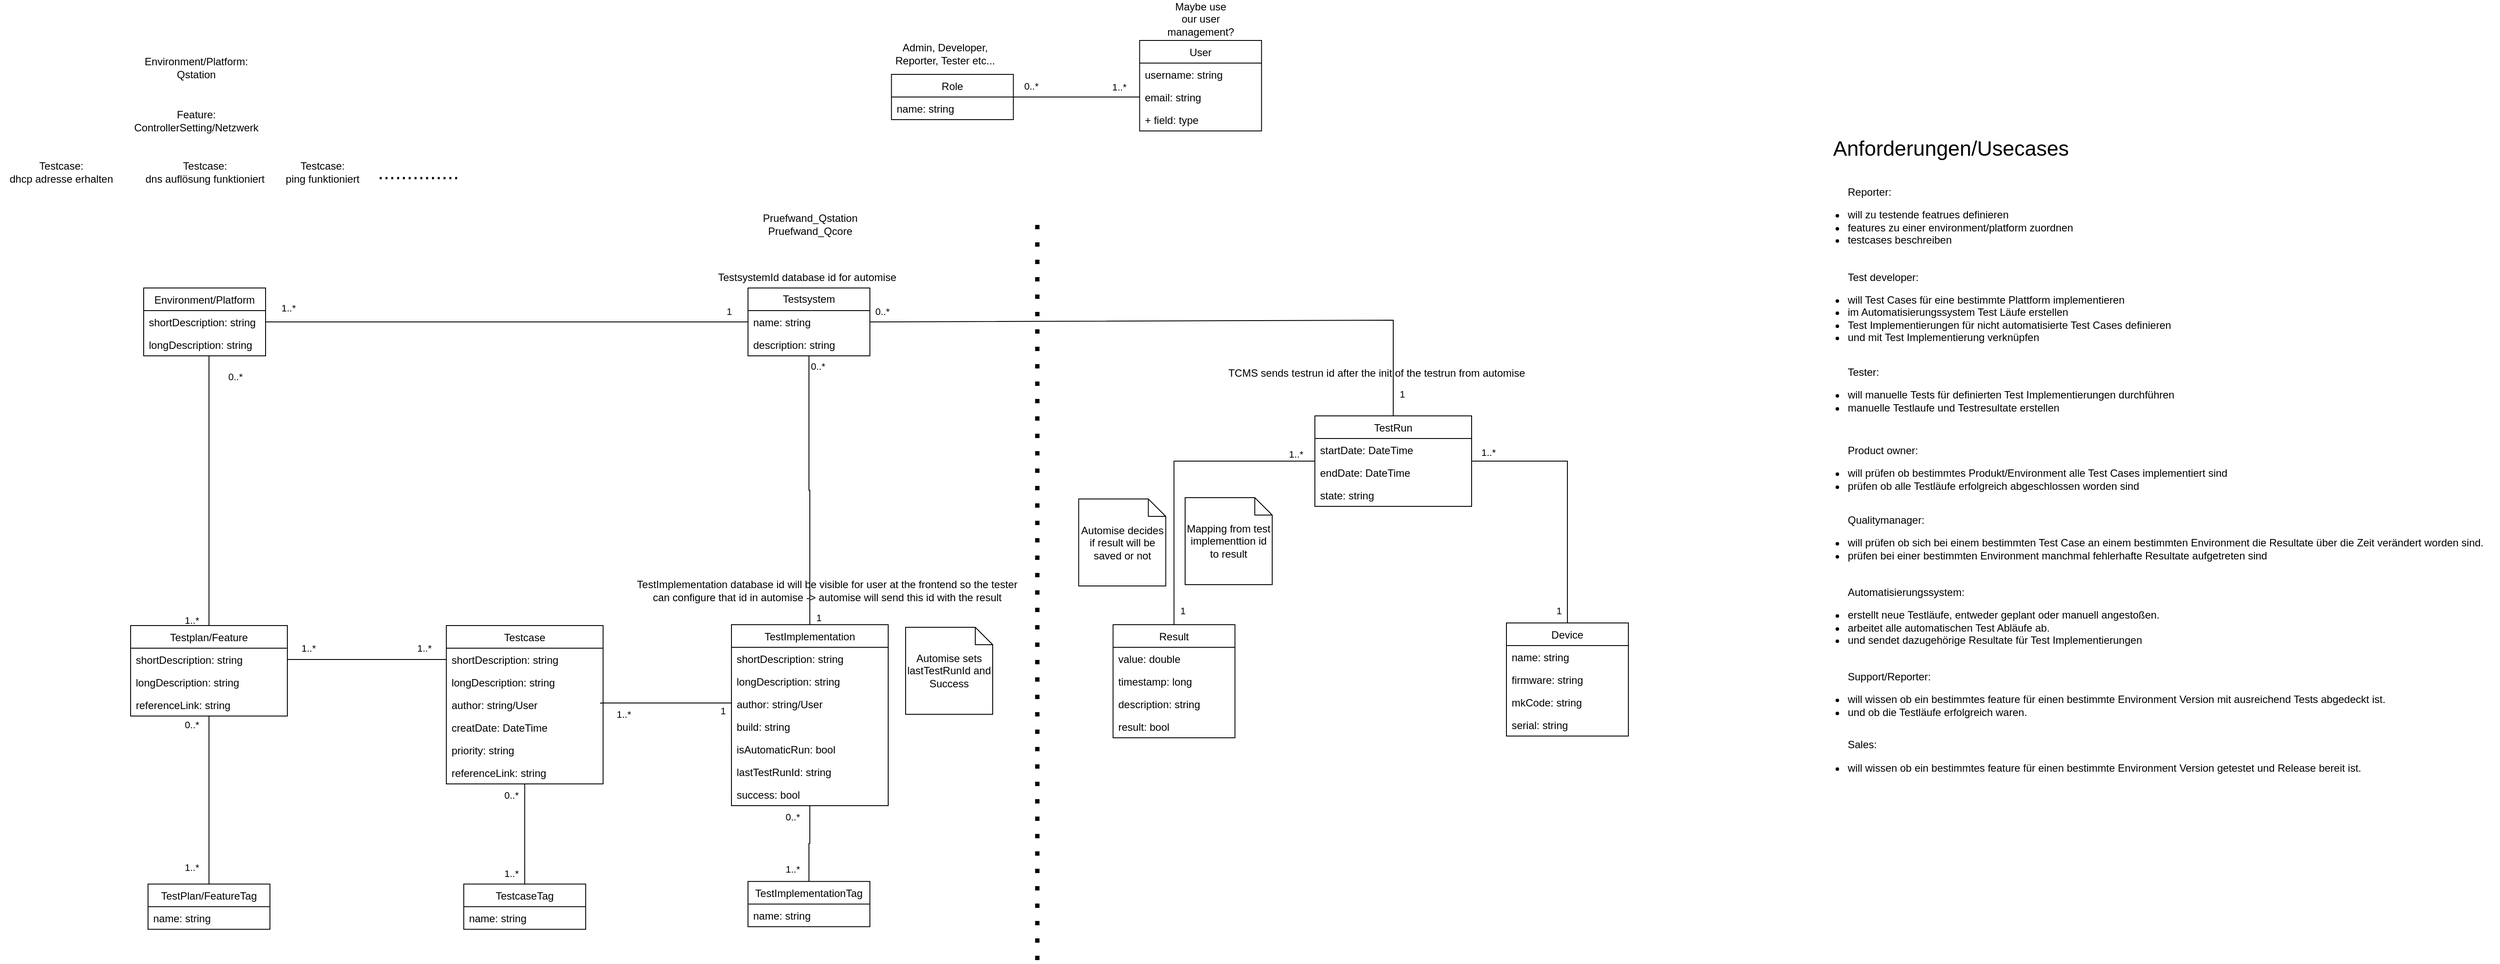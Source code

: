 <mxfile version="21.2.9" type="device">
  <diagram name="Page-1" id="80xlIoIL_Tgqml4ueEH9">
    <mxGraphModel dx="2993" dy="2357" grid="1" gridSize="10" guides="1" tooltips="1" connect="1" arrows="1" fold="1" page="1" pageScale="1" pageWidth="827" pageHeight="1169" math="0" shadow="0">
      <root>
        <mxCell id="0" />
        <mxCell id="1" parent="0" />
        <mxCell id="7zhEitKWnOMPBY1awrK7-49" style="edgeStyle=orthogonalEdgeStyle;rounded=0;orthogonalLoop=1;jettySize=auto;html=1;entryX=0.5;entryY=0;entryDx=0;entryDy=0;endArrow=none;endFill=0;" parent="1" source="hktTCCk2dDebHr9fmQuZ-1" target="hktTCCk2dDebHr9fmQuZ-5" edge="1">
          <mxGeometry relative="1" as="geometry">
            <Array as="points">
              <mxPoint x="70" y="240" />
            </Array>
          </mxGeometry>
        </mxCell>
        <mxCell id="7zhEitKWnOMPBY1awrK7-50" value="1..*" style="edgeLabel;html=1;align=center;verticalAlign=middle;resizable=0;points=[];" parent="7zhEitKWnOMPBY1awrK7-49" vertex="1" connectable="0">
          <mxGeometry x="0.731" y="-1" relative="1" as="geometry">
            <mxPoint x="-19" y="35" as="offset" />
          </mxGeometry>
        </mxCell>
        <mxCell id="7zhEitKWnOMPBY1awrK7-51" value="0..*" style="edgeLabel;html=1;align=center;verticalAlign=middle;resizable=0;points=[];" parent="7zhEitKWnOMPBY1awrK7-49" vertex="1" connectable="0">
          <mxGeometry x="-0.769" relative="1" as="geometry">
            <mxPoint x="30" y="-12" as="offset" />
          </mxGeometry>
        </mxCell>
        <mxCell id="Ep67FyL13l04OU5eBn9L-26" style="edgeStyle=orthogonalEdgeStyle;rounded=0;orthogonalLoop=1;jettySize=auto;html=1;entryX=0;entryY=0.5;entryDx=0;entryDy=0;endArrow=none;endFill=0;" parent="1" source="hktTCCk2dDebHr9fmQuZ-1" target="Pm2yHPC7wLH_92ZBqZMf-32" edge="1">
          <mxGeometry relative="1" as="geometry">
            <Array as="points" />
            <mxPoint x="230" y="76" as="sourcePoint" />
          </mxGeometry>
        </mxCell>
        <mxCell id="Ep67FyL13l04OU5eBn9L-43" value="1..*" style="edgeLabel;html=1;align=center;verticalAlign=middle;resizable=0;points=[];" parent="Ep67FyL13l04OU5eBn9L-26" vertex="1" connectable="0">
          <mxGeometry x="-0.966" y="-1" relative="1" as="geometry">
            <mxPoint x="16" y="-17" as="offset" />
          </mxGeometry>
        </mxCell>
        <mxCell id="Ep67FyL13l04OU5eBn9L-44" value="1" style="edgeLabel;html=1;align=center;verticalAlign=middle;resizable=0;points=[];" parent="Ep67FyL13l04OU5eBn9L-26" vertex="1" connectable="0">
          <mxGeometry x="0.959" y="1" relative="1" as="geometry">
            <mxPoint x="-11" y="-11" as="offset" />
          </mxGeometry>
        </mxCell>
        <mxCell id="hktTCCk2dDebHr9fmQuZ-1" value="Environment/Platform" style="swimlane;fontStyle=0;childLayout=stackLayout;horizontal=1;startSize=26;fillColor=none;horizontalStack=0;resizeParent=1;resizeParentMax=0;resizeLast=0;collapsible=1;marginBottom=0;" parent="1" vertex="1">
          <mxGeometry x="-5" y="43" width="140" height="78" as="geometry" />
        </mxCell>
        <mxCell id="hktTCCk2dDebHr9fmQuZ-3" value="shortDescription: string" style="text;strokeColor=none;fillColor=none;align=left;verticalAlign=top;spacingLeft=4;spacingRight=4;overflow=hidden;rotatable=0;points=[[0,0.5],[1,0.5]];portConstraint=eastwest;" parent="hktTCCk2dDebHr9fmQuZ-1" vertex="1">
          <mxGeometry y="26" width="140" height="26" as="geometry" />
        </mxCell>
        <mxCell id="hktTCCk2dDebHr9fmQuZ-51" value="longDescription: string" style="text;strokeColor=none;fillColor=none;align=left;verticalAlign=top;spacingLeft=4;spacingRight=4;overflow=hidden;rotatable=0;points=[[0,0.5],[1,0.5]];portConstraint=eastwest;" parent="hktTCCk2dDebHr9fmQuZ-1" vertex="1">
          <mxGeometry y="52" width="140" height="26" as="geometry" />
        </mxCell>
        <mxCell id="7zhEitKWnOMPBY1awrK7-36" style="edgeStyle=orthogonalEdgeStyle;rounded=0;orthogonalLoop=1;jettySize=auto;html=1;entryX=0.5;entryY=0;entryDx=0;entryDy=0;endArrow=none;endFill=0;" parent="1" source="hktTCCk2dDebHr9fmQuZ-5" target="7zhEitKWnOMPBY1awrK7-45" edge="1">
          <mxGeometry relative="1" as="geometry">
            <mxPoint x="350" y="803" as="targetPoint" />
            <Array as="points">
              <mxPoint x="70" y="720" />
              <mxPoint x="70" y="720" />
            </Array>
          </mxGeometry>
        </mxCell>
        <mxCell id="7zhEitKWnOMPBY1awrK7-39" value="0..*" style="edgeLabel;html=1;align=center;verticalAlign=middle;resizable=0;points=[];" parent="7zhEitKWnOMPBY1awrK7-36" vertex="1" connectable="0">
          <mxGeometry x="-0.906" y="3" relative="1" as="geometry">
            <mxPoint x="-23" y="1" as="offset" />
          </mxGeometry>
        </mxCell>
        <mxCell id="7zhEitKWnOMPBY1awrK7-42" value="1..*" style="edgeLabel;html=1;align=center;verticalAlign=middle;resizable=0;points=[];" parent="7zhEitKWnOMPBY1awrK7-36" vertex="1" connectable="0">
          <mxGeometry x="0.892" y="-2" relative="1" as="geometry">
            <mxPoint x="-18" y="-9" as="offset" />
          </mxGeometry>
        </mxCell>
        <mxCell id="hktTCCk2dDebHr9fmQuZ-5" value="Testplan/Feature" style="swimlane;fontStyle=0;childLayout=stackLayout;horizontal=1;startSize=26;fillColor=none;horizontalStack=0;resizeParent=1;resizeParentMax=0;resizeLast=0;collapsible=1;marginBottom=0;" parent="1" vertex="1">
          <mxGeometry x="-20" y="431" width="180" height="104" as="geometry" />
        </mxCell>
        <mxCell id="hktTCCk2dDebHr9fmQuZ-7" value="shortDescription: string" style="text;strokeColor=none;fillColor=none;align=left;verticalAlign=top;spacingLeft=4;spacingRight=4;overflow=hidden;rotatable=0;points=[[0,0.5],[1,0.5]];portConstraint=eastwest;" parent="hktTCCk2dDebHr9fmQuZ-5" vertex="1">
          <mxGeometry y="26" width="180" height="26" as="geometry" />
        </mxCell>
        <mxCell id="hktTCCk2dDebHr9fmQuZ-8" value="longDescription: string" style="text;strokeColor=none;fillColor=none;align=left;verticalAlign=top;spacingLeft=4;spacingRight=4;overflow=hidden;rotatable=0;points=[[0,0.5],[1,0.5]];portConstraint=eastwest;" parent="hktTCCk2dDebHr9fmQuZ-5" vertex="1">
          <mxGeometry y="52" width="180" height="26" as="geometry" />
        </mxCell>
        <mxCell id="kd0ojpbWD5Cb26-H-TES-4" value="referenceLink: string" style="text;strokeColor=none;fillColor=none;align=left;verticalAlign=top;spacingLeft=4;spacingRight=4;overflow=hidden;rotatable=0;points=[[0,0.5],[1,0.5]];portConstraint=eastwest;" parent="hktTCCk2dDebHr9fmQuZ-5" vertex="1">
          <mxGeometry y="78" width="180" height="26" as="geometry" />
        </mxCell>
        <mxCell id="7zhEitKWnOMPBY1awrK7-37" style="edgeStyle=orthogonalEdgeStyle;rounded=0;orthogonalLoop=1;jettySize=auto;html=1;exitX=0.5;exitY=1;exitDx=0;exitDy=0;entryX=0.5;entryY=0;entryDx=0;entryDy=0;endArrow=none;endFill=0;" parent="1" source="hktTCCk2dDebHr9fmQuZ-11" target="hktTCCk2dDebHr9fmQuZ-44" edge="1">
          <mxGeometry relative="1" as="geometry" />
        </mxCell>
        <mxCell id="7zhEitKWnOMPBY1awrK7-40" value="0..*" style="edgeLabel;html=1;align=center;verticalAlign=middle;resizable=0;points=[];" parent="7zhEitKWnOMPBY1awrK7-37" vertex="1" connectable="0">
          <mxGeometry x="-0.785" y="-1" relative="1" as="geometry">
            <mxPoint x="-15" as="offset" />
          </mxGeometry>
        </mxCell>
        <mxCell id="7zhEitKWnOMPBY1awrK7-43" value="1..*" style="edgeLabel;html=1;align=center;verticalAlign=middle;resizable=0;points=[];" parent="7zhEitKWnOMPBY1awrK7-37" vertex="1" connectable="0">
          <mxGeometry x="0.629" relative="1" as="geometry">
            <mxPoint x="-16" y="9" as="offset" />
          </mxGeometry>
        </mxCell>
        <mxCell id="hktTCCk2dDebHr9fmQuZ-11" value="Testcase" style="swimlane;fontStyle=0;childLayout=stackLayout;horizontal=1;startSize=26;fillColor=none;horizontalStack=0;resizeParent=1;resizeParentMax=0;resizeLast=0;collapsible=1;marginBottom=0;" parent="1" vertex="1">
          <mxGeometry x="342.59" y="431" width="180" height="182" as="geometry" />
        </mxCell>
        <mxCell id="hktTCCk2dDebHr9fmQuZ-13" value="shortDescription: string" style="text;strokeColor=none;fillColor=none;align=left;verticalAlign=top;spacingLeft=4;spacingRight=4;overflow=hidden;rotatable=0;points=[[0,0.5],[1,0.5]];portConstraint=eastwest;" parent="hktTCCk2dDebHr9fmQuZ-11" vertex="1">
          <mxGeometry y="26" width="180" height="26" as="geometry" />
        </mxCell>
        <mxCell id="hktTCCk2dDebHr9fmQuZ-14" value="longDescription: string" style="text;strokeColor=none;fillColor=none;align=left;verticalAlign=top;spacingLeft=4;spacingRight=4;overflow=hidden;rotatable=0;points=[[0,0.5],[1,0.5]];portConstraint=eastwest;" parent="hktTCCk2dDebHr9fmQuZ-11" vertex="1">
          <mxGeometry y="52" width="180" height="26" as="geometry" />
        </mxCell>
        <mxCell id="hktTCCk2dDebHr9fmQuZ-15" value="author: string/User" style="text;strokeColor=none;fillColor=none;align=left;verticalAlign=top;spacingLeft=4;spacingRight=4;overflow=hidden;rotatable=0;points=[[0,0.5],[1,0.5]];portConstraint=eastwest;" parent="hktTCCk2dDebHr9fmQuZ-11" vertex="1">
          <mxGeometry y="78" width="180" height="26" as="geometry" />
        </mxCell>
        <mxCell id="hktTCCk2dDebHr9fmQuZ-23" value="creatDate: DateTime" style="text;strokeColor=none;fillColor=none;align=left;verticalAlign=top;spacingLeft=4;spacingRight=4;overflow=hidden;rotatable=0;points=[[0,0.5],[1,0.5]];portConstraint=eastwest;" parent="hktTCCk2dDebHr9fmQuZ-11" vertex="1">
          <mxGeometry y="104" width="180" height="26" as="geometry" />
        </mxCell>
        <mxCell id="hktTCCk2dDebHr9fmQuZ-48" value="priority: string" style="text;strokeColor=none;fillColor=none;align=left;verticalAlign=top;spacingLeft=4;spacingRight=4;overflow=hidden;rotatable=0;points=[[0,0.5],[1,0.5]];portConstraint=eastwest;" parent="hktTCCk2dDebHr9fmQuZ-11" vertex="1">
          <mxGeometry y="130" width="180" height="26" as="geometry" />
        </mxCell>
        <mxCell id="7zhEitKWnOMPBY1awrK7-33" value="referenceLink: string" style="text;strokeColor=none;fillColor=none;align=left;verticalAlign=top;spacingLeft=4;spacingRight=4;overflow=hidden;rotatable=0;points=[[0,0.5],[1,0.5]];portConstraint=eastwest;" parent="hktTCCk2dDebHr9fmQuZ-11" vertex="1">
          <mxGeometry y="156" width="180" height="26" as="geometry" />
        </mxCell>
        <mxCell id="hktTCCk2dDebHr9fmQuZ-16" style="edgeStyle=orthogonalEdgeStyle;rounded=0;orthogonalLoop=1;jettySize=auto;html=1;exitX=1;exitY=0.5;exitDx=0;exitDy=0;entryX=0;entryY=0.5;entryDx=0;entryDy=0;endArrow=none;endFill=0;" parent="1" source="hktTCCk2dDebHr9fmQuZ-7" target="hktTCCk2dDebHr9fmQuZ-13" edge="1">
          <mxGeometry relative="1" as="geometry" />
        </mxCell>
        <mxCell id="hktTCCk2dDebHr9fmQuZ-25" value="1..*" style="edgeLabel;html=1;align=center;verticalAlign=middle;resizable=0;points=[];" parent="hktTCCk2dDebHr9fmQuZ-16" vertex="1" connectable="0">
          <mxGeometry x="-0.735" y="1" relative="1" as="geometry">
            <mxPoint y="-12" as="offset" />
          </mxGeometry>
        </mxCell>
        <mxCell id="hktTCCk2dDebHr9fmQuZ-26" value="1..*" style="edgeLabel;html=1;align=center;verticalAlign=middle;resizable=0;points=[];" parent="hktTCCk2dDebHr9fmQuZ-16" vertex="1" connectable="0">
          <mxGeometry x="0.722" y="1" relative="1" as="geometry">
            <mxPoint y="-12" as="offset" />
          </mxGeometry>
        </mxCell>
        <mxCell id="Ep67FyL13l04OU5eBn9L-8" style="edgeStyle=orthogonalEdgeStyle;rounded=0;orthogonalLoop=1;jettySize=auto;html=1;entryX=0.5;entryY=0;entryDx=0;entryDy=0;endArrow=none;endFill=0;" parent="1" source="hktTCCk2dDebHr9fmQuZ-17" target="7zhEitKWnOMPBY1awrK7-47" edge="1">
          <mxGeometry relative="1" as="geometry" />
        </mxCell>
        <mxCell id="Ep67FyL13l04OU5eBn9L-9" value="0..*" style="edgeLabel;html=1;align=center;verticalAlign=middle;resizable=0;points=[];" parent="Ep67FyL13l04OU5eBn9L-8" vertex="1" connectable="0">
          <mxGeometry x="-0.855" relative="1" as="geometry">
            <mxPoint x="-20" y="6" as="offset" />
          </mxGeometry>
        </mxCell>
        <mxCell id="Ep67FyL13l04OU5eBn9L-10" value="1..*" style="edgeLabel;html=1;align=center;verticalAlign=middle;resizable=0;points=[];" parent="Ep67FyL13l04OU5eBn9L-8" vertex="1" connectable="0">
          <mxGeometry x="0.89" relative="1" as="geometry">
            <mxPoint x="-19" y="-10" as="offset" />
          </mxGeometry>
        </mxCell>
        <mxCell id="hktTCCk2dDebHr9fmQuZ-17" value="TestImplementation" style="swimlane;fontStyle=0;childLayout=stackLayout;horizontal=1;startSize=26;fillColor=none;horizontalStack=0;resizeParent=1;resizeParentMax=0;resizeLast=0;collapsible=1;marginBottom=0;" parent="1" vertex="1">
          <mxGeometry x="670" y="430" width="180" height="208" as="geometry" />
        </mxCell>
        <mxCell id="hktTCCk2dDebHr9fmQuZ-19" value="shortDescription: string" style="text;strokeColor=none;fillColor=none;align=left;verticalAlign=top;spacingLeft=4;spacingRight=4;overflow=hidden;rotatable=0;points=[[0,0.5],[1,0.5]];portConstraint=eastwest;" parent="hktTCCk2dDebHr9fmQuZ-17" vertex="1">
          <mxGeometry y="26" width="180" height="26" as="geometry" />
        </mxCell>
        <mxCell id="hktTCCk2dDebHr9fmQuZ-20" value="longDescription: string" style="text;strokeColor=none;fillColor=none;align=left;verticalAlign=top;spacingLeft=4;spacingRight=4;overflow=hidden;rotatable=0;points=[[0,0.5],[1,0.5]];portConstraint=eastwest;" parent="hktTCCk2dDebHr9fmQuZ-17" vertex="1">
          <mxGeometry y="52" width="180" height="26" as="geometry" />
        </mxCell>
        <mxCell id="kd0ojpbWD5Cb26-H-TES-3" value="author: string/User" style="text;strokeColor=none;fillColor=none;align=left;verticalAlign=top;spacingLeft=4;spacingRight=4;overflow=hidden;rotatable=0;points=[[0,0.5],[1,0.5]];portConstraint=eastwest;" parent="hktTCCk2dDebHr9fmQuZ-17" vertex="1">
          <mxGeometry y="78" width="180" height="26" as="geometry" />
        </mxCell>
        <mxCell id="7zhEitKWnOMPBY1awrK7-35" value="build: string" style="text;strokeColor=none;fillColor=none;align=left;verticalAlign=top;spacingLeft=4;spacingRight=4;overflow=hidden;rotatable=0;points=[[0,0.5],[1,0.5]];portConstraint=eastwest;" parent="hktTCCk2dDebHr9fmQuZ-17" vertex="1">
          <mxGeometry y="104" width="180" height="26" as="geometry" />
        </mxCell>
        <mxCell id="7zhEitKWnOMPBY1awrK7-24" value="isAutomaticRun: bool" style="text;strokeColor=none;fillColor=none;align=left;verticalAlign=top;spacingLeft=4;spacingRight=4;overflow=hidden;rotatable=0;points=[[0,0.5],[1,0.5]];portConstraint=eastwest;" parent="hktTCCk2dDebHr9fmQuZ-17" vertex="1">
          <mxGeometry y="130" width="180" height="26" as="geometry" />
        </mxCell>
        <mxCell id="Pm2yHPC7wLH_92ZBqZMf-20" value="lastTestRunId: string" style="text;strokeColor=none;fillColor=none;align=left;verticalAlign=top;spacingLeft=4;spacingRight=4;overflow=hidden;rotatable=0;points=[[0,0.5],[1,0.5]];portConstraint=eastwest;" parent="hktTCCk2dDebHr9fmQuZ-17" vertex="1">
          <mxGeometry y="156" width="180" height="26" as="geometry" />
        </mxCell>
        <mxCell id="Pm2yHPC7wLH_92ZBqZMf-21" value="success: bool" style="text;strokeColor=none;fillColor=none;align=left;verticalAlign=top;spacingLeft=4;spacingRight=4;overflow=hidden;rotatable=0;points=[[0,0.5],[1,0.5]];portConstraint=eastwest;" parent="hktTCCk2dDebHr9fmQuZ-17" vertex="1">
          <mxGeometry y="182" width="180" height="26" as="geometry" />
        </mxCell>
        <mxCell id="hktTCCk2dDebHr9fmQuZ-24" style="edgeStyle=orthogonalEdgeStyle;rounded=0;orthogonalLoop=1;jettySize=auto;html=1;entryX=0;entryY=0.5;entryDx=0;entryDy=0;endArrow=none;endFill=0;" parent="1" target="hktTCCk2dDebHr9fmQuZ-20" edge="1">
          <mxGeometry relative="1" as="geometry">
            <mxPoint x="520" y="521" as="sourcePoint" />
            <mxPoint x="370" y="505" as="targetPoint" />
            <Array as="points">
              <mxPoint x="520" y="520" />
              <mxPoint x="670" y="520" />
            </Array>
          </mxGeometry>
        </mxCell>
        <mxCell id="hktTCCk2dDebHr9fmQuZ-68" value="1..*" style="edgeLabel;html=1;align=center;verticalAlign=middle;resizable=0;points=[];" parent="hktTCCk2dDebHr9fmQuZ-24" vertex="1" connectable="0">
          <mxGeometry x="-0.723" y="2" relative="1" as="geometry">
            <mxPoint x="2" y="15" as="offset" />
          </mxGeometry>
        </mxCell>
        <mxCell id="hktTCCk2dDebHr9fmQuZ-69" value="1" style="edgeLabel;html=1;align=center;verticalAlign=middle;resizable=0;points=[];" parent="hktTCCk2dDebHr9fmQuZ-24" vertex="1" connectable="0">
          <mxGeometry x="0.753" y="2" relative="1" as="geometry">
            <mxPoint x="-8" y="12" as="offset" />
          </mxGeometry>
        </mxCell>
        <mxCell id="hktTCCk2dDebHr9fmQuZ-44" value="TestcaseTag" style="swimlane;fontStyle=0;childLayout=stackLayout;horizontal=1;startSize=26;fillColor=none;horizontalStack=0;resizeParent=1;resizeParentMax=0;resizeLast=0;collapsible=1;marginBottom=0;" parent="1" vertex="1">
          <mxGeometry x="362.59" y="728.14" width="140" height="52" as="geometry" />
        </mxCell>
        <mxCell id="hktTCCk2dDebHr9fmQuZ-45" value="name: string" style="text;strokeColor=none;fillColor=none;align=left;verticalAlign=top;spacingLeft=4;spacingRight=4;overflow=hidden;rotatable=0;points=[[0,0.5],[1,0.5]];portConstraint=eastwest;" parent="hktTCCk2dDebHr9fmQuZ-44" vertex="1">
          <mxGeometry y="26" width="140" height="26" as="geometry" />
        </mxCell>
        <mxCell id="hktTCCk2dDebHr9fmQuZ-58" value="User" style="swimlane;fontStyle=0;childLayout=stackLayout;horizontal=1;startSize=26;fillColor=none;horizontalStack=0;resizeParent=1;resizeParentMax=0;resizeLast=0;collapsible=1;marginBottom=0;" parent="1" vertex="1">
          <mxGeometry x="1138.75" y="-241.5" width="140" height="104" as="geometry" />
        </mxCell>
        <mxCell id="hktTCCk2dDebHr9fmQuZ-59" value="username: string" style="text;strokeColor=none;fillColor=none;align=left;verticalAlign=top;spacingLeft=4;spacingRight=4;overflow=hidden;rotatable=0;points=[[0,0.5],[1,0.5]];portConstraint=eastwest;" parent="hktTCCk2dDebHr9fmQuZ-58" vertex="1">
          <mxGeometry y="26" width="140" height="26" as="geometry" />
        </mxCell>
        <mxCell id="hktTCCk2dDebHr9fmQuZ-60" value="email: string" style="text;strokeColor=none;fillColor=none;align=left;verticalAlign=top;spacingLeft=4;spacingRight=4;overflow=hidden;rotatable=0;points=[[0,0.5],[1,0.5]];portConstraint=eastwest;" parent="hktTCCk2dDebHr9fmQuZ-58" vertex="1">
          <mxGeometry y="52" width="140" height="26" as="geometry" />
        </mxCell>
        <mxCell id="hktTCCk2dDebHr9fmQuZ-61" value="+ field: type" style="text;strokeColor=none;fillColor=none;align=left;verticalAlign=top;spacingLeft=4;spacingRight=4;overflow=hidden;rotatable=0;points=[[0,0.5],[1,0.5]];portConstraint=eastwest;" parent="hktTCCk2dDebHr9fmQuZ-58" vertex="1">
          <mxGeometry y="78" width="140" height="26" as="geometry" />
        </mxCell>
        <mxCell id="7zhEitKWnOMPBY1awrK7-1" value="Maybe use our user management?" style="text;html=1;strokeColor=none;fillColor=none;align=center;verticalAlign=middle;whiteSpace=wrap;rounded=0;" parent="1" vertex="1">
          <mxGeometry x="1178.75" y="-281.5" width="60" height="30" as="geometry" />
        </mxCell>
        <mxCell id="7zhEitKWnOMPBY1awrK7-23" value="TestImplementation database id will be visible for user at the frontend so the tester can configure that id in automise -&amp;gt; automise will send this id with the result" style="text;html=1;strokeColor=none;fillColor=none;align=center;verticalAlign=middle;whiteSpace=wrap;rounded=0;" parent="1" vertex="1">
          <mxGeometry x="560" y="375.5" width="440" height="30" as="geometry" />
        </mxCell>
        <mxCell id="7zhEitKWnOMPBY1awrK7-45" value="TestPlan/FeatureTag" style="swimlane;fontStyle=0;childLayout=stackLayout;horizontal=1;startSize=26;fillColor=none;horizontalStack=0;resizeParent=1;resizeParentMax=0;resizeLast=0;collapsible=1;marginBottom=0;" parent="1" vertex="1">
          <mxGeometry y="728.14" width="140" height="52" as="geometry" />
        </mxCell>
        <mxCell id="7zhEitKWnOMPBY1awrK7-46" value="name: string" style="text;strokeColor=none;fillColor=none;align=left;verticalAlign=top;spacingLeft=4;spacingRight=4;overflow=hidden;rotatable=0;points=[[0,0.5],[1,0.5]];portConstraint=eastwest;" parent="7zhEitKWnOMPBY1awrK7-45" vertex="1">
          <mxGeometry y="26" width="140" height="26" as="geometry" />
        </mxCell>
        <mxCell id="7zhEitKWnOMPBY1awrK7-47" value="TestImplementationTag" style="swimlane;fontStyle=0;childLayout=stackLayout;horizontal=1;startSize=26;fillColor=none;horizontalStack=0;resizeParent=1;resizeParentMax=0;resizeLast=0;collapsible=1;marginBottom=0;" parent="1" vertex="1">
          <mxGeometry x="689" y="725.14" width="140" height="52" as="geometry" />
        </mxCell>
        <mxCell id="7zhEitKWnOMPBY1awrK7-48" value="name: string" style="text;strokeColor=none;fillColor=none;align=left;verticalAlign=top;spacingLeft=4;spacingRight=4;overflow=hidden;rotatable=0;points=[[0,0.5],[1,0.5]];portConstraint=eastwest;" parent="7zhEitKWnOMPBY1awrK7-47" vertex="1">
          <mxGeometry y="26" width="140" height="26" as="geometry" />
        </mxCell>
        <mxCell id="kd0ojpbWD5Cb26-H-TES-25" style="edgeStyle=orthogonalEdgeStyle;rounded=0;orthogonalLoop=1;jettySize=auto;html=1;entryX=0;entryY=0.5;entryDx=0;entryDy=0;endArrow=none;endFill=0;" parent="1" source="kd0ojpbWD5Cb26-H-TES-21" target="hktTCCk2dDebHr9fmQuZ-60" edge="1">
          <mxGeometry relative="1" as="geometry" />
        </mxCell>
        <mxCell id="kd0ojpbWD5Cb26-H-TES-26" value="0..*" style="edgeLabel;html=1;align=center;verticalAlign=middle;resizable=0;points=[];" parent="kd0ojpbWD5Cb26-H-TES-25" vertex="1" connectable="0">
          <mxGeometry x="-0.738" y="3" relative="1" as="geometry">
            <mxPoint x="1" y="-10" as="offset" />
          </mxGeometry>
        </mxCell>
        <mxCell id="kd0ojpbWD5Cb26-H-TES-27" value="1..*" style="edgeLabel;html=1;align=center;verticalAlign=middle;resizable=0;points=[];" parent="kd0ojpbWD5Cb26-H-TES-25" vertex="1" connectable="0">
          <mxGeometry x="0.669" y="1" relative="1" as="geometry">
            <mxPoint y="-11" as="offset" />
          </mxGeometry>
        </mxCell>
        <mxCell id="kd0ojpbWD5Cb26-H-TES-21" value="Role" style="swimlane;fontStyle=0;childLayout=stackLayout;horizontal=1;startSize=26;fillColor=none;horizontalStack=0;resizeParent=1;resizeParentMax=0;resizeLast=0;collapsible=1;marginBottom=0;" parent="1" vertex="1">
          <mxGeometry x="853.75" y="-202.5" width="140" height="52" as="geometry" />
        </mxCell>
        <mxCell id="kd0ojpbWD5Cb26-H-TES-22" value="name: string" style="text;strokeColor=none;fillColor=none;align=left;verticalAlign=top;spacingLeft=4;spacingRight=4;overflow=hidden;rotatable=0;points=[[0,0.5],[1,0.5]];portConstraint=eastwest;" parent="kd0ojpbWD5Cb26-H-TES-21" vertex="1">
          <mxGeometry y="26" width="140" height="26" as="geometry" />
        </mxCell>
        <mxCell id="kd0ojpbWD5Cb26-H-TES-29" value="Admin, Developer, Reporter, Tester etc..." style="text;html=1;strokeColor=none;fillColor=none;align=center;verticalAlign=middle;whiteSpace=wrap;rounded=0;" parent="1" vertex="1">
          <mxGeometry x="840" y="-241.5" width="151.25" height="30" as="geometry" />
        </mxCell>
        <mxCell id="Ep67FyL13l04OU5eBn9L-1" style="edgeStyle=orthogonalEdgeStyle;rounded=0;orthogonalLoop=1;jettySize=auto;html=1;endArrow=none;endFill=0;" parent="1" source="Pm2yHPC7wLH_92ZBqZMf-32" target="hktTCCk2dDebHr9fmQuZ-17" edge="1">
          <mxGeometry relative="1" as="geometry">
            <Array as="points" />
          </mxGeometry>
        </mxCell>
        <mxCell id="Ep67FyL13l04OU5eBn9L-4" value="1" style="edgeLabel;html=1;align=center;verticalAlign=middle;resizable=0;points=[];" parent="Ep67FyL13l04OU5eBn9L-1" vertex="1" connectable="0">
          <mxGeometry x="0.887" y="1" relative="1" as="geometry">
            <mxPoint x="9" y="9" as="offset" />
          </mxGeometry>
        </mxCell>
        <mxCell id="Ep67FyL13l04OU5eBn9L-5" value="0..*" style="edgeLabel;html=1;align=center;verticalAlign=middle;resizable=0;points=[];" parent="Ep67FyL13l04OU5eBn9L-1" vertex="1" connectable="0">
          <mxGeometry x="-0.911" y="1" relative="1" as="geometry">
            <mxPoint x="9" y="-2" as="offset" />
          </mxGeometry>
        </mxCell>
        <mxCell id="Ep67FyL13l04OU5eBn9L-33" style="edgeStyle=orthogonalEdgeStyle;rounded=0;orthogonalLoop=1;jettySize=auto;html=1;entryX=0.5;entryY=0;entryDx=0;entryDy=0;endArrow=none;endFill=0;" parent="1" source="Ep67FyL13l04OU5eBn9L-11" target="hktTCCk2dDebHr9fmQuZ-62" edge="1">
          <mxGeometry relative="1" as="geometry" />
        </mxCell>
        <mxCell id="Ep67FyL13l04OU5eBn9L-37" value="1..*" style="edgeLabel;html=1;align=center;verticalAlign=middle;resizable=0;points=[];" parent="Ep67FyL13l04OU5eBn9L-33" vertex="1" connectable="0">
          <mxGeometry x="-0.874" y="1" relative="1" as="geometry">
            <mxPoint y="-9" as="offset" />
          </mxGeometry>
        </mxCell>
        <mxCell id="Ep67FyL13l04OU5eBn9L-38" value="1" style="edgeLabel;html=1;align=center;verticalAlign=middle;resizable=0;points=[];" parent="Ep67FyL13l04OU5eBn9L-33" vertex="1" connectable="0">
          <mxGeometry x="0.908" y="1" relative="1" as="geometry">
            <mxPoint x="9" as="offset" />
          </mxGeometry>
        </mxCell>
        <mxCell id="Ep67FyL13l04OU5eBn9L-34" style="edgeStyle=orthogonalEdgeStyle;rounded=0;orthogonalLoop=1;jettySize=auto;html=1;entryX=0.5;entryY=0;entryDx=0;entryDy=0;endArrow=none;endFill=0;" parent="1" source="Ep67FyL13l04OU5eBn9L-11" target="hktTCCk2dDebHr9fmQuZ-37" edge="1">
          <mxGeometry relative="1" as="geometry" />
        </mxCell>
        <mxCell id="Ep67FyL13l04OU5eBn9L-35" value="1..*" style="edgeLabel;html=1;align=center;verticalAlign=middle;resizable=0;points=[];" parent="Ep67FyL13l04OU5eBn9L-34" vertex="1" connectable="0">
          <mxGeometry x="-0.872" relative="1" as="geometry">
            <mxPoint y="-10" as="offset" />
          </mxGeometry>
        </mxCell>
        <mxCell id="Ep67FyL13l04OU5eBn9L-36" value="1" style="edgeLabel;html=1;align=center;verticalAlign=middle;resizable=0;points=[];" parent="Ep67FyL13l04OU5eBn9L-34" vertex="1" connectable="0">
          <mxGeometry x="0.877" y="-1" relative="1" as="geometry">
            <mxPoint x="-9" y="4" as="offset" />
          </mxGeometry>
        </mxCell>
        <mxCell id="Ep67FyL13l04OU5eBn9L-11" value="TestRun" style="swimlane;fontStyle=0;childLayout=stackLayout;horizontal=1;startSize=26;fillColor=none;horizontalStack=0;resizeParent=1;resizeParentMax=0;resizeLast=0;collapsible=1;marginBottom=0;" parent="1" vertex="1">
          <mxGeometry x="1340" y="190" width="180" height="104" as="geometry" />
        </mxCell>
        <mxCell id="Ep67FyL13l04OU5eBn9L-12" value="startDate: DateTime" style="text;strokeColor=none;fillColor=none;align=left;verticalAlign=top;spacingLeft=4;spacingRight=4;overflow=hidden;rotatable=0;points=[[0,0.5],[1,0.5]];portConstraint=eastwest;" parent="Ep67FyL13l04OU5eBn9L-11" vertex="1">
          <mxGeometry y="26" width="180" height="26" as="geometry" />
        </mxCell>
        <mxCell id="Ep67FyL13l04OU5eBn9L-14" value="endDate: DateTime" style="text;strokeColor=none;fillColor=none;align=left;verticalAlign=top;spacingLeft=4;spacingRight=4;overflow=hidden;rotatable=0;points=[[0,0.5],[1,0.5]];portConstraint=eastwest;" parent="Ep67FyL13l04OU5eBn9L-11" vertex="1">
          <mxGeometry y="52" width="180" height="26" as="geometry" />
        </mxCell>
        <mxCell id="Ep67FyL13l04OU5eBn9L-24" value="state: string" style="text;strokeColor=none;fillColor=none;align=left;verticalAlign=top;spacingLeft=4;spacingRight=4;overflow=hidden;rotatable=0;points=[[0,0.5],[1,0.5]];portConstraint=eastwest;" parent="Ep67FyL13l04OU5eBn9L-11" vertex="1">
          <mxGeometry y="78" width="180" height="26" as="geometry" />
        </mxCell>
        <mxCell id="hktTCCk2dDebHr9fmQuZ-37" value="Device" style="swimlane;fontStyle=0;childLayout=stackLayout;horizontal=1;startSize=26;fillColor=none;horizontalStack=0;resizeParent=1;resizeParentMax=0;resizeLast=0;collapsible=1;marginBottom=0;" parent="1" vertex="1">
          <mxGeometry x="1560" y="428" width="140" height="130" as="geometry">
            <mxRectangle x="45" y="115" width="80" height="30" as="alternateBounds" />
          </mxGeometry>
        </mxCell>
        <mxCell id="hktTCCk2dDebHr9fmQuZ-38" value="name: string" style="text;strokeColor=none;fillColor=none;align=left;verticalAlign=top;spacingLeft=4;spacingRight=4;overflow=hidden;rotatable=0;points=[[0,0.5],[1,0.5]];portConstraint=eastwest;" parent="hktTCCk2dDebHr9fmQuZ-37" vertex="1">
          <mxGeometry y="26" width="140" height="26" as="geometry" />
        </mxCell>
        <mxCell id="hktTCCk2dDebHr9fmQuZ-39" value="firmware: string" style="text;strokeColor=none;fillColor=none;align=left;verticalAlign=top;spacingLeft=4;spacingRight=4;overflow=hidden;rotatable=0;points=[[0,0.5],[1,0.5]];portConstraint=eastwest;" parent="hktTCCk2dDebHr9fmQuZ-37" vertex="1">
          <mxGeometry y="52" width="140" height="26" as="geometry" />
        </mxCell>
        <mxCell id="hktTCCk2dDebHr9fmQuZ-40" value="mkCode: string" style="text;strokeColor=none;fillColor=none;align=left;verticalAlign=top;spacingLeft=4;spacingRight=4;overflow=hidden;rotatable=0;points=[[0,0.5],[1,0.5]];portConstraint=eastwest;" parent="hktTCCk2dDebHr9fmQuZ-37" vertex="1">
          <mxGeometry y="78" width="140" height="26" as="geometry" />
        </mxCell>
        <mxCell id="hktTCCk2dDebHr9fmQuZ-41" value="serial: string" style="text;strokeColor=none;fillColor=none;align=left;verticalAlign=top;spacingLeft=4;spacingRight=4;overflow=hidden;rotatable=0;points=[[0,0.5],[1,0.5]];portConstraint=eastwest;" parent="hktTCCk2dDebHr9fmQuZ-37" vertex="1">
          <mxGeometry y="104" width="140" height="26" as="geometry" />
        </mxCell>
        <mxCell id="hktTCCk2dDebHr9fmQuZ-62" value="Result" style="swimlane;fontStyle=0;childLayout=stackLayout;horizontal=1;startSize=26;fillColor=none;horizontalStack=0;resizeParent=1;resizeParentMax=0;resizeLast=0;collapsible=1;marginBottom=0;" parent="1" vertex="1">
          <mxGeometry x="1108.24" y="430.0" width="140" height="130" as="geometry">
            <mxRectangle x="210" y="128" width="70" height="30" as="alternateBounds" />
          </mxGeometry>
        </mxCell>
        <mxCell id="hktTCCk2dDebHr9fmQuZ-64" value="value: double" style="text;strokeColor=none;fillColor=none;align=left;verticalAlign=top;spacingLeft=4;spacingRight=4;overflow=hidden;rotatable=0;points=[[0,0.5],[1,0.5]];portConstraint=eastwest;" parent="hktTCCk2dDebHr9fmQuZ-62" vertex="1">
          <mxGeometry y="26" width="140" height="26" as="geometry" />
        </mxCell>
        <mxCell id="hktTCCk2dDebHr9fmQuZ-65" value="timestamp: long" style="text;strokeColor=none;fillColor=none;align=left;verticalAlign=top;spacingLeft=4;spacingRight=4;overflow=hidden;rotatable=0;points=[[0,0.5],[1,0.5]];portConstraint=eastwest;" parent="hktTCCk2dDebHr9fmQuZ-62" vertex="1">
          <mxGeometry y="52" width="140" height="26" as="geometry" />
        </mxCell>
        <mxCell id="sDODJVe5ND9CC_0_YRef-5" value="description: string" style="text;strokeColor=none;fillColor=none;align=left;verticalAlign=top;spacingLeft=4;spacingRight=4;overflow=hidden;rotatable=0;points=[[0,0.5],[1,0.5]];portConstraint=eastwest;" parent="hktTCCk2dDebHr9fmQuZ-62" vertex="1">
          <mxGeometry y="78" width="140" height="26" as="geometry" />
        </mxCell>
        <mxCell id="7zhEitKWnOMPBY1awrK7-22" value="result: bool" style="text;strokeColor=none;fillColor=none;align=left;verticalAlign=top;spacingLeft=4;spacingRight=4;overflow=hidden;rotatable=0;points=[[0,0.5],[1,0.5]];portConstraint=eastwest;" parent="hktTCCk2dDebHr9fmQuZ-62" vertex="1">
          <mxGeometry y="104" width="140" height="26" as="geometry" />
        </mxCell>
        <mxCell id="Ep67FyL13l04OU5eBn9L-45" value="&lt;blockquote style=&quot;margin: 0 0 0 40px; border: none; padding: 0px;&quot;&gt;&lt;span style=&quot;background-color: initial;&quot;&gt;Reporter:&lt;/span&gt;&lt;/blockquote&gt;&lt;ul&gt;&lt;li&gt;&lt;span style=&quot;background-color: initial;&quot;&gt;will zu testende featrues definieren&lt;/span&gt;&lt;/li&gt;&lt;li&gt;&lt;span style=&quot;background-color: initial;&quot;&gt;features zu einer environment/platform zuordnen&lt;/span&gt;&lt;/li&gt;&lt;li&gt;&lt;span style=&quot;background-color: initial;&quot;&gt;testcases beschreiben&lt;/span&gt;&lt;/li&gt;&lt;/ul&gt;" style="text;html=1;align=left;verticalAlign=middle;resizable=0;points=[];autosize=1;strokeColor=none;fillColor=none;" parent="1" vertex="1">
          <mxGeometry x="1910" y="-84.5" width="320" height="100" as="geometry" />
        </mxCell>
        <mxCell id="Ep67FyL13l04OU5eBn9L-47" value="&lt;blockquote style=&quot;margin: 0 0 0 40px; border: none; padding: 0px;&quot;&gt;&lt;span style=&quot;background-color: initial;&quot;&gt;Test developer:&lt;/span&gt;&lt;/blockquote&gt;&lt;ul&gt;&lt;li&gt;will Test Cases für eine bestimmte Plattform implementieren&lt;/li&gt;&lt;li&gt;&lt;span style=&quot;background-color: initial;&quot;&gt;im Automatisierungssystem Test&amp;nbsp;Läufe&amp;nbsp;erstellen&lt;/span&gt;&lt;/li&gt;&lt;li&gt;&lt;span style=&quot;background-color: initial;&quot;&gt;Test Implementierungen&amp;nbsp;für nicht automatisierte Test Cases&amp;nbsp;definieren&lt;/span&gt;&lt;/li&gt;&lt;li&gt;und mit Test Implementierung verknüpfen&lt;/li&gt;&lt;/ul&gt;" style="text;html=1;align=left;verticalAlign=middle;resizable=0;points=[];autosize=1;strokeColor=none;fillColor=none;" parent="1" vertex="1">
          <mxGeometry x="1910" y="15.5" width="430" height="110" as="geometry" />
        </mxCell>
        <mxCell id="Ep67FyL13l04OU5eBn9L-48" value="&lt;blockquote style=&quot;margin: 0 0 0 40px; border: none; padding: 0px;&quot;&gt;&lt;span style=&quot;background-color: initial;&quot;&gt;Tester:&lt;/span&gt;&lt;/blockquote&gt;&lt;ul&gt;&lt;li&gt;will manuelle Tests für definierten Test Implementierungen durchführen&lt;/li&gt;&lt;li&gt;manuelle Testlaufe und Testresultate erstellen&amp;nbsp;&lt;/li&gt;&lt;/ul&gt;" style="text;html=1;align=left;verticalAlign=middle;resizable=0;points=[];autosize=1;strokeColor=none;fillColor=none;" parent="1" vertex="1">
          <mxGeometry x="1910" y="125.5" width="440" height="80" as="geometry" />
        </mxCell>
        <mxCell id="Ep67FyL13l04OU5eBn9L-49" value="&lt;blockquote style=&quot;margin: 0 0 0 40px; border: none; padding: 0px;&quot;&gt;&lt;span style=&quot;background-color: initial;&quot;&gt;Product owner:&lt;/span&gt;&lt;/blockquote&gt;&lt;ul&gt;&lt;li&gt;will prüfen ob bestimmtes Produkt/Environment alle Test Cases implementiert sind&lt;/li&gt;&lt;li&gt;prüfen ob alle Testläufe erfolgreich abgeschlossen worden sind&lt;/li&gt;&lt;/ul&gt;" style="text;html=1;align=left;verticalAlign=middle;resizable=0;points=[];autosize=1;strokeColor=none;fillColor=none;" parent="1" vertex="1">
          <mxGeometry x="1910" y="215.5" width="500" height="80" as="geometry" />
        </mxCell>
        <mxCell id="Ep67FyL13l04OU5eBn9L-50" value="&lt;blockquote style=&quot;margin: 0 0 0 40px; border: none; padding: 0px;&quot;&gt;&lt;span style=&quot;background-color: initial;&quot;&gt;Qualitymanager:&lt;/span&gt;&lt;/blockquote&gt;&lt;ul&gt;&lt;li&gt;will prüfen ob sich bei einem bestimmten Test Case an einem bestimmten Environment die Resultate über die Zeit verändert worden sind.&lt;/li&gt;&lt;li&gt;prüfen bei einer bestimmten Environment manchmal fehlerhafte Resultate aufgetreten sind&lt;/li&gt;&lt;/ul&gt;" style="text;html=1;align=left;verticalAlign=middle;resizable=0;points=[];autosize=1;strokeColor=none;fillColor=none;" parent="1" vertex="1">
          <mxGeometry x="1910" y="295.5" width="790" height="80" as="geometry" />
        </mxCell>
        <mxCell id="Ep67FyL13l04OU5eBn9L-51" value="&lt;blockquote style=&quot;margin: 0 0 0 40px; border: none; padding: 0px;&quot;&gt;&lt;span style=&quot;background-color: initial;&quot;&gt;Automatisierungssystem:&lt;/span&gt;&lt;/blockquote&gt;&lt;ul&gt;&lt;li&gt;erstellt neue Testläufe, entweder geplant oder manuell angestoßen.&lt;/li&gt;&lt;li&gt;arbeitet alle automatischen Test Abläufe ab.&lt;/li&gt;&lt;li&gt;und sendet dazugehörige Resultate für Test Implementierungen&lt;/li&gt;&lt;/ul&gt;" style="text;html=1;align=left;verticalAlign=middle;resizable=0;points=[];autosize=1;strokeColor=none;fillColor=none;" parent="1" vertex="1">
          <mxGeometry x="1910" y="375.5" width="420" height="100" as="geometry" />
        </mxCell>
        <mxCell id="Ep67FyL13l04OU5eBn9L-52" value="&lt;blockquote style=&quot;margin: 0 0 0 40px; border: none; padding: 0px;&quot;&gt;&lt;span style=&quot;background-color: initial;&quot;&gt;Support/Reporter:&lt;/span&gt;&lt;/blockquote&gt;&lt;ul&gt;&lt;li&gt;will wissen ob ein bestimmtes feature für einen bestimmte Environment Version mit ausreichend Tests abgedeckt ist.&lt;/li&gt;&lt;li&gt;und ob die Testläufe erfolgreich waren.&lt;/li&gt;&lt;/ul&gt;" style="text;html=1;align=left;verticalAlign=middle;resizable=0;points=[];autosize=1;strokeColor=none;fillColor=none;" parent="1" vertex="1">
          <mxGeometry x="1910" y="475.5" width="680" height="80" as="geometry" />
        </mxCell>
        <mxCell id="Ep67FyL13l04OU5eBn9L-53" value="&lt;blockquote style=&quot;margin: 0 0 0 40px; border: none; padding: 0px;&quot;&gt;&lt;span style=&quot;background-color: initial;&quot;&gt;Sales:&lt;/span&gt;&lt;/blockquote&gt;&lt;ul&gt;&lt;li&gt;will wissen ob ein bestimmtes feature für einen bestimmte Environment Version getestet und Release bereit ist.&lt;/li&gt;&lt;/ul&gt;" style="text;html=1;align=left;verticalAlign=middle;resizable=0;points=[];autosize=1;strokeColor=none;fillColor=none;" parent="1" vertex="1">
          <mxGeometry x="1910" y="551.5" width="650" height="70" as="geometry" />
        </mxCell>
        <mxCell id="Ep67FyL13l04OU5eBn9L-54" value="&lt;font style=&quot;font-size: 24px;&quot;&gt;Anforderungen/Usecases&lt;/font&gt;" style="text;html=1;align=center;verticalAlign=middle;resizable=0;points=[];autosize=1;strokeColor=none;fillColor=none;" parent="1" vertex="1">
          <mxGeometry x="1925" y="-137.5" width="290" height="40" as="geometry" />
        </mxCell>
        <mxCell id="Pm2yHPC7wLH_92ZBqZMf-2" value="Environment/Platform:&lt;br&gt;Qstation" style="text;html=1;align=center;verticalAlign=middle;resizable=0;points=[];autosize=1;strokeColor=none;fillColor=none;" parent="1" vertex="1">
          <mxGeometry x="-15" y="-230" width="140" height="40" as="geometry" />
        </mxCell>
        <mxCell id="Pm2yHPC7wLH_92ZBqZMf-3" value="Feature:&lt;br&gt;ControllerSetting/Netzwerk" style="text;html=1;align=center;verticalAlign=middle;resizable=0;points=[];autosize=1;strokeColor=none;fillColor=none;" parent="1" vertex="1">
          <mxGeometry x="-30" y="-169.5" width="170" height="40" as="geometry" />
        </mxCell>
        <mxCell id="Pm2yHPC7wLH_92ZBqZMf-4" value="Testcase:&lt;br&gt;dhcp adresse erhalten" style="text;html=1;align=center;verticalAlign=middle;resizable=0;points=[];autosize=1;strokeColor=none;fillColor=none;" parent="1" vertex="1">
          <mxGeometry x="-170" y="-110" width="140" height="40" as="geometry" />
        </mxCell>
        <mxCell id="Pm2yHPC7wLH_92ZBqZMf-5" value="Testcase:&lt;br&gt;dns auflösung funktioniert" style="text;html=1;align=center;verticalAlign=middle;resizable=0;points=[];autosize=1;strokeColor=none;fillColor=none;" parent="1" vertex="1">
          <mxGeometry x="-15" y="-110" width="160" height="40" as="geometry" />
        </mxCell>
        <mxCell id="Pm2yHPC7wLH_92ZBqZMf-6" value="Testcase:&lt;br&gt;ping funktioniert" style="text;html=1;align=center;verticalAlign=middle;resizable=0;points=[];autosize=1;strokeColor=none;fillColor=none;" parent="1" vertex="1">
          <mxGeometry x="145" y="-110" width="110" height="40" as="geometry" />
        </mxCell>
        <mxCell id="Pm2yHPC7wLH_92ZBqZMf-7" value=".............." style="text;html=1;align=center;verticalAlign=middle;resizable=0;points=[];autosize=1;strokeColor=none;fillColor=none;strokeWidth=1;fontSize=24;" parent="1" vertex="1">
          <mxGeometry x="250" y="-110" width="120" height="40" as="geometry" />
        </mxCell>
        <mxCell id="Pm2yHPC7wLH_92ZBqZMf-12" value="TCMS sends testrun id after the init of the testrun from automise" style="text;html=1;strokeColor=none;fillColor=none;align=center;verticalAlign=middle;whiteSpace=wrap;rounded=0;" parent="1" vertex="1">
          <mxGeometry x="1191" y="125.5" width="440" height="30" as="geometry" />
        </mxCell>
        <mxCell id="Pm2yHPC7wLH_92ZBqZMf-14" value="Mapping from test implementtion id to result" style="shape=note;size=20;whiteSpace=wrap;html=1;" parent="1" vertex="1">
          <mxGeometry x="1191" y="284" width="100" height="100" as="geometry" />
        </mxCell>
        <mxCell id="Pm2yHPC7wLH_92ZBqZMf-22" value="Automise decides if result will be saved or not" style="shape=note;size=20;whiteSpace=wrap;html=1;" parent="1" vertex="1">
          <mxGeometry x="1068.75" y="285.5" width="100" height="100" as="geometry" />
        </mxCell>
        <mxCell id="Pm2yHPC7wLH_92ZBqZMf-25" value="Automise sets lastTestRunId and Success" style="shape=note;size=20;whiteSpace=wrap;html=1;" parent="1" vertex="1">
          <mxGeometry x="870" y="433" width="100" height="100" as="geometry" />
        </mxCell>
        <mxCell id="Pm2yHPC7wLH_92ZBqZMf-32" value="Testsystem" style="swimlane;fontStyle=0;childLayout=stackLayout;horizontal=1;startSize=26;fillColor=none;horizontalStack=0;resizeParent=1;resizeParentMax=0;resizeLast=0;collapsible=1;marginBottom=0;whiteSpace=wrap;html=1;" parent="1" vertex="1">
          <mxGeometry x="689" y="43" width="140" height="78" as="geometry" />
        </mxCell>
        <mxCell id="Pm2yHPC7wLH_92ZBqZMf-33" value="name: string" style="text;strokeColor=none;fillColor=none;align=left;verticalAlign=top;spacingLeft=4;spacingRight=4;overflow=hidden;rotatable=0;points=[[0,0.5],[1,0.5]];portConstraint=eastwest;whiteSpace=wrap;html=1;" parent="Pm2yHPC7wLH_92ZBqZMf-32" vertex="1">
          <mxGeometry y="26" width="140" height="26" as="geometry" />
        </mxCell>
        <mxCell id="yFreeThX6sl7toocLRWk-1" value="description: string" style="text;strokeColor=none;fillColor=none;align=left;verticalAlign=top;spacingLeft=4;spacingRight=4;overflow=hidden;rotatable=0;points=[[0,0.5],[1,0.5]];portConstraint=eastwest;" parent="Pm2yHPC7wLH_92ZBqZMf-32" vertex="1">
          <mxGeometry y="52" width="140" height="26" as="geometry" />
        </mxCell>
        <mxCell id="Pm2yHPC7wLH_92ZBqZMf-42" value="" style="endArrow=none;html=1;rounded=0;entryX=0.5;entryY=0;entryDx=0;entryDy=0;exitX=1;exitY=0.5;exitDx=0;exitDy=0;" parent="1" source="Pm2yHPC7wLH_92ZBqZMf-32" target="Ep67FyL13l04OU5eBn9L-11" edge="1">
          <mxGeometry width="50" height="50" relative="1" as="geometry">
            <mxPoint x="1070" y="80" as="sourcePoint" />
            <mxPoint x="1200" y="90" as="targetPoint" />
            <Array as="points">
              <mxPoint x="1430" y="80" />
            </Array>
          </mxGeometry>
        </mxCell>
        <mxCell id="Pm2yHPC7wLH_92ZBqZMf-43" value="0..*" style="edgeLabel;html=1;align=center;verticalAlign=middle;resizable=0;points=[];" parent="Pm2yHPC7wLH_92ZBqZMf-42" vertex="1" connectable="0">
          <mxGeometry x="-0.895" y="1" relative="1" as="geometry">
            <mxPoint x="-24" y="-11" as="offset" />
          </mxGeometry>
        </mxCell>
        <mxCell id="Pm2yHPC7wLH_92ZBqZMf-44" value="1" style="edgeLabel;html=1;align=center;verticalAlign=middle;resizable=0;points=[];" parent="Pm2yHPC7wLH_92ZBqZMf-42" vertex="1" connectable="0">
          <mxGeometry x="0.928" relative="1" as="geometry">
            <mxPoint x="10" as="offset" />
          </mxGeometry>
        </mxCell>
        <mxCell id="Pm2yHPC7wLH_92ZBqZMf-47" value="" style="endArrow=none;dashed=1;html=1;dashPattern=1 3;strokeWidth=5;rounded=0;fontSize=10;" parent="1" edge="1">
          <mxGeometry width="50" height="50" relative="1" as="geometry">
            <mxPoint x="1021.25" y="815.5" as="sourcePoint" />
            <mxPoint x="1021.25" y="-34.5" as="targetPoint" />
          </mxGeometry>
        </mxCell>
        <mxCell id="Pm2yHPC7wLH_92ZBqZMf-48" value="TestsystemId database id for automise" style="text;html=1;strokeColor=none;fillColor=none;align=center;verticalAlign=middle;whiteSpace=wrap;rounded=0;" parent="1" vertex="1">
          <mxGeometry x="537" y="15.5" width="440" height="30" as="geometry" />
        </mxCell>
        <mxCell id="CzgxfFNAiLdV66VBEmGh-1" value="Pruefwand_Qstation&lt;br&gt;Pruefwand_Qcore" style="text;html=1;align=center;verticalAlign=middle;resizable=0;points=[];autosize=1;strokeColor=none;fillColor=none;" parent="1" vertex="1">
          <mxGeometry x="695" y="-50" width="130" height="40" as="geometry" />
        </mxCell>
      </root>
    </mxGraphModel>
  </diagram>
</mxfile>
